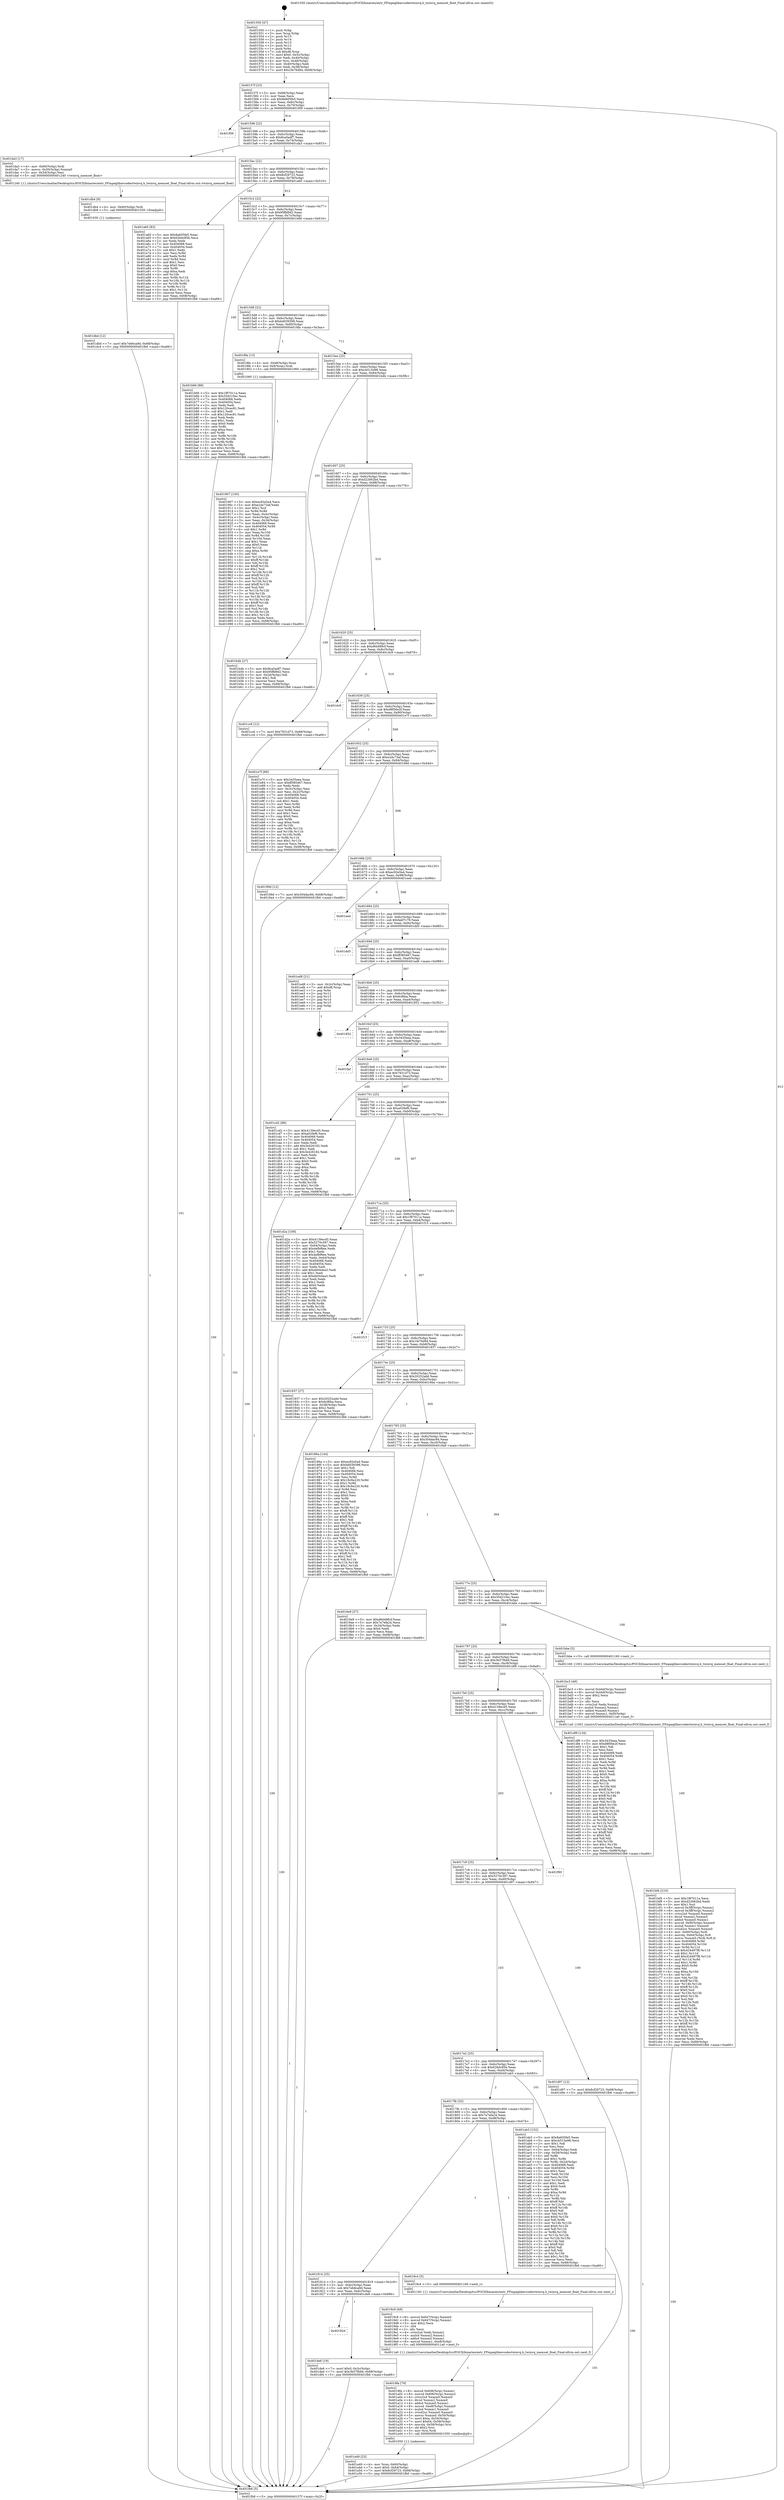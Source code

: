 digraph "0x401550" {
  label = "0x401550 (/mnt/c/Users/mathe/Desktop/tcc/POCII/binaries/extr_FFmpeglibavcodectwinvq.h_twinvq_memset_float_Final-ollvm.out::main(0))"
  labelloc = "t"
  node[shape=record]

  Entry [label="",width=0.3,height=0.3,shape=circle,fillcolor=black,style=filled]
  "0x40157f" [label="{
     0x40157f [23]\l
     | [instrs]\l
     &nbsp;&nbsp;0x40157f \<+3\>: mov -0x68(%rbp),%eax\l
     &nbsp;&nbsp;0x401582 \<+2\>: mov %eax,%ecx\l
     &nbsp;&nbsp;0x401584 \<+6\>: sub $0x8a605fe5,%ecx\l
     &nbsp;&nbsp;0x40158a \<+3\>: mov %eax,-0x6c(%rbp)\l
     &nbsp;&nbsp;0x40158d \<+3\>: mov %ecx,-0x70(%rbp)\l
     &nbsp;&nbsp;0x401590 \<+6\>: je 0000000000401f09 \<main+0x9b9\>\l
  }"]
  "0x401f09" [label="{
     0x401f09\l
  }", style=dashed]
  "0x401596" [label="{
     0x401596 [22]\l
     | [instrs]\l
     &nbsp;&nbsp;0x401596 \<+5\>: jmp 000000000040159b \<main+0x4b\>\l
     &nbsp;&nbsp;0x40159b \<+3\>: mov -0x6c(%rbp),%eax\l
     &nbsp;&nbsp;0x40159e \<+5\>: sub $0x8ca5adf7,%eax\l
     &nbsp;&nbsp;0x4015a3 \<+3\>: mov %eax,-0x74(%rbp)\l
     &nbsp;&nbsp;0x4015a6 \<+6\>: je 0000000000401da3 \<main+0x853\>\l
  }"]
  Exit [label="",width=0.3,height=0.3,shape=circle,fillcolor=black,style=filled,peripheries=2]
  "0x401da3" [label="{
     0x401da3 [17]\l
     | [instrs]\l
     &nbsp;&nbsp;0x401da3 \<+4\>: mov -0x60(%rbp),%rdi\l
     &nbsp;&nbsp;0x401da7 \<+5\>: movss -0x50(%rbp),%xmm0\l
     &nbsp;&nbsp;0x401dac \<+3\>: mov -0x54(%rbp),%esi\l
     &nbsp;&nbsp;0x401daf \<+5\>: call 0000000000401240 \<twinvq_memset_float\>\l
     | [calls]\l
     &nbsp;&nbsp;0x401240 \{1\} (/mnt/c/Users/mathe/Desktop/tcc/POCII/binaries/extr_FFmpeglibavcodectwinvq.h_twinvq_memset_float_Final-ollvm.out::twinvq_memset_float)\l
  }"]
  "0x4015ac" [label="{
     0x4015ac [22]\l
     | [instrs]\l
     &nbsp;&nbsp;0x4015ac \<+5\>: jmp 00000000004015b1 \<main+0x61\>\l
     &nbsp;&nbsp;0x4015b1 \<+3\>: mov -0x6c(%rbp),%eax\l
     &nbsp;&nbsp;0x4015b4 \<+5\>: sub $0x8cf29723,%eax\l
     &nbsp;&nbsp;0x4015b9 \<+3\>: mov %eax,-0x78(%rbp)\l
     &nbsp;&nbsp;0x4015bc \<+6\>: je 0000000000401a60 \<main+0x510\>\l
  }"]
  "0x40182d" [label="{
     0x40182d\l
  }", style=dashed]
  "0x401a60" [label="{
     0x401a60 [83]\l
     | [instrs]\l
     &nbsp;&nbsp;0x401a60 \<+5\>: mov $0x8a605fe5,%eax\l
     &nbsp;&nbsp;0x401a65 \<+5\>: mov $0x626dc85b,%ecx\l
     &nbsp;&nbsp;0x401a6a \<+2\>: xor %edx,%edx\l
     &nbsp;&nbsp;0x401a6c \<+7\>: mov 0x404068,%esi\l
     &nbsp;&nbsp;0x401a73 \<+7\>: mov 0x404054,%edi\l
     &nbsp;&nbsp;0x401a7a \<+3\>: sub $0x1,%edx\l
     &nbsp;&nbsp;0x401a7d \<+3\>: mov %esi,%r8d\l
     &nbsp;&nbsp;0x401a80 \<+3\>: add %edx,%r8d\l
     &nbsp;&nbsp;0x401a83 \<+4\>: imul %r8d,%esi\l
     &nbsp;&nbsp;0x401a87 \<+3\>: and $0x1,%esi\l
     &nbsp;&nbsp;0x401a8a \<+3\>: cmp $0x0,%esi\l
     &nbsp;&nbsp;0x401a8d \<+4\>: sete %r9b\l
     &nbsp;&nbsp;0x401a91 \<+3\>: cmp $0xa,%edi\l
     &nbsp;&nbsp;0x401a94 \<+4\>: setl %r10b\l
     &nbsp;&nbsp;0x401a98 \<+3\>: mov %r9b,%r11b\l
     &nbsp;&nbsp;0x401a9b \<+3\>: and %r10b,%r11b\l
     &nbsp;&nbsp;0x401a9e \<+3\>: xor %r10b,%r9b\l
     &nbsp;&nbsp;0x401aa1 \<+3\>: or %r9b,%r11b\l
     &nbsp;&nbsp;0x401aa4 \<+4\>: test $0x1,%r11b\l
     &nbsp;&nbsp;0x401aa8 \<+3\>: cmovne %ecx,%eax\l
     &nbsp;&nbsp;0x401aab \<+3\>: mov %eax,-0x68(%rbp)\l
     &nbsp;&nbsp;0x401aae \<+5\>: jmp 0000000000401fb6 \<main+0xa66\>\l
  }"]
  "0x4015c2" [label="{
     0x4015c2 [22]\l
     | [instrs]\l
     &nbsp;&nbsp;0x4015c2 \<+5\>: jmp 00000000004015c7 \<main+0x77\>\l
     &nbsp;&nbsp;0x4015c7 \<+3\>: mov -0x6c(%rbp),%eax\l
     &nbsp;&nbsp;0x4015ca \<+5\>: sub $0x95ffd9d2,%eax\l
     &nbsp;&nbsp;0x4015cf \<+3\>: mov %eax,-0x7c(%rbp)\l
     &nbsp;&nbsp;0x4015d2 \<+6\>: je 0000000000401b66 \<main+0x616\>\l
  }"]
  "0x401de6" [label="{
     0x401de6 [19]\l
     | [instrs]\l
     &nbsp;&nbsp;0x401de6 \<+7\>: movl $0x0,-0x3c(%rbp)\l
     &nbsp;&nbsp;0x401ded \<+7\>: movl $0x3b57fbb9,-0x68(%rbp)\l
     &nbsp;&nbsp;0x401df4 \<+5\>: jmp 0000000000401fb6 \<main+0xa66\>\l
  }"]
  "0x401b66" [label="{
     0x401b66 [88]\l
     | [instrs]\l
     &nbsp;&nbsp;0x401b66 \<+5\>: mov $0x1f87011a,%eax\l
     &nbsp;&nbsp;0x401b6b \<+5\>: mov $0x35d210ec,%ecx\l
     &nbsp;&nbsp;0x401b70 \<+7\>: mov 0x404068,%edx\l
     &nbsp;&nbsp;0x401b77 \<+7\>: mov 0x404054,%esi\l
     &nbsp;&nbsp;0x401b7e \<+2\>: mov %edx,%edi\l
     &nbsp;&nbsp;0x401b80 \<+6\>: add $0x120cec81,%edi\l
     &nbsp;&nbsp;0x401b86 \<+3\>: sub $0x1,%edi\l
     &nbsp;&nbsp;0x401b89 \<+6\>: sub $0x120cec81,%edi\l
     &nbsp;&nbsp;0x401b8f \<+3\>: imul %edi,%edx\l
     &nbsp;&nbsp;0x401b92 \<+3\>: and $0x1,%edx\l
     &nbsp;&nbsp;0x401b95 \<+3\>: cmp $0x0,%edx\l
     &nbsp;&nbsp;0x401b98 \<+4\>: sete %r8b\l
     &nbsp;&nbsp;0x401b9c \<+3\>: cmp $0xa,%esi\l
     &nbsp;&nbsp;0x401b9f \<+4\>: setl %r9b\l
     &nbsp;&nbsp;0x401ba3 \<+3\>: mov %r8b,%r10b\l
     &nbsp;&nbsp;0x401ba6 \<+3\>: and %r9b,%r10b\l
     &nbsp;&nbsp;0x401ba9 \<+3\>: xor %r9b,%r8b\l
     &nbsp;&nbsp;0x401bac \<+3\>: or %r8b,%r10b\l
     &nbsp;&nbsp;0x401baf \<+4\>: test $0x1,%r10b\l
     &nbsp;&nbsp;0x401bb3 \<+3\>: cmovne %ecx,%eax\l
     &nbsp;&nbsp;0x401bb6 \<+3\>: mov %eax,-0x68(%rbp)\l
     &nbsp;&nbsp;0x401bb9 \<+5\>: jmp 0000000000401fb6 \<main+0xa66\>\l
  }"]
  "0x4015d8" [label="{
     0x4015d8 [22]\l
     | [instrs]\l
     &nbsp;&nbsp;0x4015d8 \<+5\>: jmp 00000000004015dd \<main+0x8d\>\l
     &nbsp;&nbsp;0x4015dd \<+3\>: mov -0x6c(%rbp),%eax\l
     &nbsp;&nbsp;0x4015e0 \<+5\>: sub $0xbd039398,%eax\l
     &nbsp;&nbsp;0x4015e5 \<+3\>: mov %eax,-0x80(%rbp)\l
     &nbsp;&nbsp;0x4015e8 \<+6\>: je 00000000004018fa \<main+0x3aa\>\l
  }"]
  "0x401dbd" [label="{
     0x401dbd [12]\l
     | [instrs]\l
     &nbsp;&nbsp;0x401dbd \<+7\>: movl $0x7eb6ca9d,-0x68(%rbp)\l
     &nbsp;&nbsp;0x401dc4 \<+5\>: jmp 0000000000401fb6 \<main+0xa66\>\l
  }"]
  "0x4018fa" [label="{
     0x4018fa [13]\l
     | [instrs]\l
     &nbsp;&nbsp;0x4018fa \<+4\>: mov -0x48(%rbp),%rax\l
     &nbsp;&nbsp;0x4018fe \<+4\>: mov 0x8(%rax),%rdi\l
     &nbsp;&nbsp;0x401902 \<+5\>: call 0000000000401060 \<atoi@plt\>\l
     | [calls]\l
     &nbsp;&nbsp;0x401060 \{1\} (unknown)\l
  }"]
  "0x4015ee" [label="{
     0x4015ee [25]\l
     | [instrs]\l
     &nbsp;&nbsp;0x4015ee \<+5\>: jmp 00000000004015f3 \<main+0xa3\>\l
     &nbsp;&nbsp;0x4015f3 \<+3\>: mov -0x6c(%rbp),%eax\l
     &nbsp;&nbsp;0x4015f6 \<+5\>: sub $0xcb515e98,%eax\l
     &nbsp;&nbsp;0x4015fb \<+6\>: mov %eax,-0x84(%rbp)\l
     &nbsp;&nbsp;0x401601 \<+6\>: je 0000000000401b4b \<main+0x5fb\>\l
  }"]
  "0x401db4" [label="{
     0x401db4 [9]\l
     | [instrs]\l
     &nbsp;&nbsp;0x401db4 \<+4\>: mov -0x60(%rbp),%rdi\l
     &nbsp;&nbsp;0x401db8 \<+5\>: call 0000000000401030 \<free@plt\>\l
     | [calls]\l
     &nbsp;&nbsp;0x401030 \{1\} (unknown)\l
  }"]
  "0x401b4b" [label="{
     0x401b4b [27]\l
     | [instrs]\l
     &nbsp;&nbsp;0x401b4b \<+5\>: mov $0x8ca5adf7,%eax\l
     &nbsp;&nbsp;0x401b50 \<+5\>: mov $0x95ffd9d2,%ecx\l
     &nbsp;&nbsp;0x401b55 \<+3\>: mov -0x2d(%rbp),%dl\l
     &nbsp;&nbsp;0x401b58 \<+3\>: test $0x1,%dl\l
     &nbsp;&nbsp;0x401b5b \<+3\>: cmovne %ecx,%eax\l
     &nbsp;&nbsp;0x401b5e \<+3\>: mov %eax,-0x68(%rbp)\l
     &nbsp;&nbsp;0x401b61 \<+5\>: jmp 0000000000401fb6 \<main+0xa66\>\l
  }"]
  "0x401607" [label="{
     0x401607 [25]\l
     | [instrs]\l
     &nbsp;&nbsp;0x401607 \<+5\>: jmp 000000000040160c \<main+0xbc\>\l
     &nbsp;&nbsp;0x40160c \<+3\>: mov -0x6c(%rbp),%eax\l
     &nbsp;&nbsp;0x40160f \<+5\>: sub $0xd22662bd,%eax\l
     &nbsp;&nbsp;0x401614 \<+6\>: mov %eax,-0x88(%rbp)\l
     &nbsp;&nbsp;0x40161a \<+6\>: je 0000000000401cc6 \<main+0x776\>\l
  }"]
  "0x401bf4" [label="{
     0x401bf4 [210]\l
     | [instrs]\l
     &nbsp;&nbsp;0x401bf4 \<+5\>: mov $0x1f87011a,%ecx\l
     &nbsp;&nbsp;0x401bf9 \<+5\>: mov $0xd22662bd,%edx\l
     &nbsp;&nbsp;0x401bfe \<+3\>: mov $0x1,%sil\l
     &nbsp;&nbsp;0x401c01 \<+8\>: movsd 0x3ff(%rip),%xmm1\l
     &nbsp;&nbsp;0x401c09 \<+8\>: movsd 0x3ff(%rip),%xmm2\l
     &nbsp;&nbsp;0x401c11 \<+4\>: cvtss2sd %xmm0,%xmm0\l
     &nbsp;&nbsp;0x401c15 \<+4\>: divsd %xmm2,%xmm0\l
     &nbsp;&nbsp;0x401c19 \<+4\>: addsd %xmm0,%xmm1\l
     &nbsp;&nbsp;0x401c1d \<+8\>: movsd -0xf0(%rbp),%xmm0\l
     &nbsp;&nbsp;0x401c25 \<+4\>: mulsd %xmm1,%xmm0\l
     &nbsp;&nbsp;0x401c29 \<+4\>: cvtsd2ss %xmm0,%xmm0\l
     &nbsp;&nbsp;0x401c2d \<+4\>: mov -0x60(%rbp),%rdi\l
     &nbsp;&nbsp;0x401c31 \<+4\>: movslq -0x64(%rbp),%r8\l
     &nbsp;&nbsp;0x401c35 \<+6\>: movss %xmm0,(%rdi,%r8,4)\l
     &nbsp;&nbsp;0x401c3b \<+8\>: mov 0x404068,%r9d\l
     &nbsp;&nbsp;0x401c43 \<+8\>: mov 0x404054,%r10d\l
     &nbsp;&nbsp;0x401c4b \<+3\>: mov %r9d,%r11d\l
     &nbsp;&nbsp;0x401c4e \<+7\>: sub $0x424497f8,%r11d\l
     &nbsp;&nbsp;0x401c55 \<+4\>: sub $0x1,%r11d\l
     &nbsp;&nbsp;0x401c59 \<+7\>: add $0x424497f8,%r11d\l
     &nbsp;&nbsp;0x401c60 \<+4\>: imul %r11d,%r9d\l
     &nbsp;&nbsp;0x401c64 \<+4\>: and $0x1,%r9d\l
     &nbsp;&nbsp;0x401c68 \<+4\>: cmp $0x0,%r9d\l
     &nbsp;&nbsp;0x401c6c \<+3\>: sete %bl\l
     &nbsp;&nbsp;0x401c6f \<+4\>: cmp $0xa,%r10d\l
     &nbsp;&nbsp;0x401c73 \<+4\>: setl %r14b\l
     &nbsp;&nbsp;0x401c77 \<+3\>: mov %bl,%r15b\l
     &nbsp;&nbsp;0x401c7a \<+4\>: xor $0xff,%r15b\l
     &nbsp;&nbsp;0x401c7e \<+3\>: mov %r14b,%r12b\l
     &nbsp;&nbsp;0x401c81 \<+4\>: xor $0xff,%r12b\l
     &nbsp;&nbsp;0x401c85 \<+4\>: xor $0x0,%sil\l
     &nbsp;&nbsp;0x401c89 \<+3\>: mov %r15b,%r13b\l
     &nbsp;&nbsp;0x401c8c \<+4\>: and $0x0,%r13b\l
     &nbsp;&nbsp;0x401c90 \<+3\>: and %sil,%bl\l
     &nbsp;&nbsp;0x401c93 \<+3\>: mov %r12b,%dil\l
     &nbsp;&nbsp;0x401c96 \<+4\>: and $0x0,%dil\l
     &nbsp;&nbsp;0x401c9a \<+3\>: and %sil,%r14b\l
     &nbsp;&nbsp;0x401c9d \<+3\>: or %bl,%r13b\l
     &nbsp;&nbsp;0x401ca0 \<+3\>: or %r14b,%dil\l
     &nbsp;&nbsp;0x401ca3 \<+3\>: xor %dil,%r13b\l
     &nbsp;&nbsp;0x401ca6 \<+3\>: or %r12b,%r15b\l
     &nbsp;&nbsp;0x401ca9 \<+4\>: xor $0xff,%r15b\l
     &nbsp;&nbsp;0x401cad \<+4\>: or $0x0,%sil\l
     &nbsp;&nbsp;0x401cb1 \<+3\>: and %sil,%r15b\l
     &nbsp;&nbsp;0x401cb4 \<+3\>: or %r15b,%r13b\l
     &nbsp;&nbsp;0x401cb7 \<+4\>: test $0x1,%r13b\l
     &nbsp;&nbsp;0x401cbb \<+3\>: cmovne %edx,%ecx\l
     &nbsp;&nbsp;0x401cbe \<+3\>: mov %ecx,-0x68(%rbp)\l
     &nbsp;&nbsp;0x401cc1 \<+5\>: jmp 0000000000401fb6 \<main+0xa66\>\l
  }"]
  "0x401cc6" [label="{
     0x401cc6 [12]\l
     | [instrs]\l
     &nbsp;&nbsp;0x401cc6 \<+7\>: movl $0x7931d73,-0x68(%rbp)\l
     &nbsp;&nbsp;0x401ccd \<+5\>: jmp 0000000000401fb6 \<main+0xa66\>\l
  }"]
  "0x401620" [label="{
     0x401620 [25]\l
     | [instrs]\l
     &nbsp;&nbsp;0x401620 \<+5\>: jmp 0000000000401625 \<main+0xd5\>\l
     &nbsp;&nbsp;0x401625 \<+3\>: mov -0x6c(%rbp),%eax\l
     &nbsp;&nbsp;0x401628 \<+5\>: sub $0xd6d486cf,%eax\l
     &nbsp;&nbsp;0x40162d \<+6\>: mov %eax,-0x8c(%rbp)\l
     &nbsp;&nbsp;0x401633 \<+6\>: je 0000000000401dc9 \<main+0x879\>\l
  }"]
  "0x401bc3" [label="{
     0x401bc3 [49]\l
     | [instrs]\l
     &nbsp;&nbsp;0x401bc3 \<+8\>: movsd 0x44d(%rip),%xmm0\l
     &nbsp;&nbsp;0x401bcb \<+8\>: movsd 0x44d(%rip),%xmm1\l
     &nbsp;&nbsp;0x401bd3 \<+5\>: mov $0x2,%ecx\l
     &nbsp;&nbsp;0x401bd8 \<+1\>: cltd\l
     &nbsp;&nbsp;0x401bd9 \<+2\>: idiv %ecx\l
     &nbsp;&nbsp;0x401bdb \<+4\>: cvtsi2sd %edx,%xmm2\l
     &nbsp;&nbsp;0x401bdf \<+4\>: mulsd %xmm2,%xmm1\l
     &nbsp;&nbsp;0x401be3 \<+4\>: addsd %xmm0,%xmm1\l
     &nbsp;&nbsp;0x401be7 \<+8\>: movsd %xmm1,-0xf0(%rbp)\l
     &nbsp;&nbsp;0x401bef \<+5\>: call 00000000004011a0 \<next_f\>\l
     | [calls]\l
     &nbsp;&nbsp;0x4011a0 \{100\} (/mnt/c/Users/mathe/Desktop/tcc/POCII/binaries/extr_FFmpeglibavcodectwinvq.h_twinvq_memset_float_Final-ollvm.out::next_f)\l
  }"]
  "0x401dc9" [label="{
     0x401dc9\l
  }", style=dashed]
  "0x401639" [label="{
     0x401639 [25]\l
     | [instrs]\l
     &nbsp;&nbsp;0x401639 \<+5\>: jmp 000000000040163e \<main+0xee\>\l
     &nbsp;&nbsp;0x40163e \<+3\>: mov -0x6c(%rbp),%eax\l
     &nbsp;&nbsp;0x401641 \<+5\>: sub $0xd8f56e2f,%eax\l
     &nbsp;&nbsp;0x401646 \<+6\>: mov %eax,-0x90(%rbp)\l
     &nbsp;&nbsp;0x40164c \<+6\>: je 0000000000401e7f \<main+0x92f\>\l
  }"]
  "0x401a49" [label="{
     0x401a49 [23]\l
     | [instrs]\l
     &nbsp;&nbsp;0x401a49 \<+4\>: mov %rax,-0x60(%rbp)\l
     &nbsp;&nbsp;0x401a4d \<+7\>: movl $0x0,-0x64(%rbp)\l
     &nbsp;&nbsp;0x401a54 \<+7\>: movl $0x8cf29723,-0x68(%rbp)\l
     &nbsp;&nbsp;0x401a5b \<+5\>: jmp 0000000000401fb6 \<main+0xa66\>\l
  }"]
  "0x401e7f" [label="{
     0x401e7f [89]\l
     | [instrs]\l
     &nbsp;&nbsp;0x401e7f \<+5\>: mov $0x3435eea,%eax\l
     &nbsp;&nbsp;0x401e84 \<+5\>: mov $0xff385467,%ecx\l
     &nbsp;&nbsp;0x401e89 \<+2\>: xor %edx,%edx\l
     &nbsp;&nbsp;0x401e8b \<+3\>: mov -0x3c(%rbp),%esi\l
     &nbsp;&nbsp;0x401e8e \<+3\>: mov %esi,-0x2c(%rbp)\l
     &nbsp;&nbsp;0x401e91 \<+7\>: mov 0x404068,%esi\l
     &nbsp;&nbsp;0x401e98 \<+7\>: mov 0x404054,%edi\l
     &nbsp;&nbsp;0x401e9f \<+3\>: sub $0x1,%edx\l
     &nbsp;&nbsp;0x401ea2 \<+3\>: mov %esi,%r8d\l
     &nbsp;&nbsp;0x401ea5 \<+3\>: add %edx,%r8d\l
     &nbsp;&nbsp;0x401ea8 \<+4\>: imul %r8d,%esi\l
     &nbsp;&nbsp;0x401eac \<+3\>: and $0x1,%esi\l
     &nbsp;&nbsp;0x401eaf \<+3\>: cmp $0x0,%esi\l
     &nbsp;&nbsp;0x401eb2 \<+4\>: sete %r9b\l
     &nbsp;&nbsp;0x401eb6 \<+3\>: cmp $0xa,%edi\l
     &nbsp;&nbsp;0x401eb9 \<+4\>: setl %r10b\l
     &nbsp;&nbsp;0x401ebd \<+3\>: mov %r9b,%r11b\l
     &nbsp;&nbsp;0x401ec0 \<+3\>: and %r10b,%r11b\l
     &nbsp;&nbsp;0x401ec3 \<+3\>: xor %r10b,%r9b\l
     &nbsp;&nbsp;0x401ec6 \<+3\>: or %r9b,%r11b\l
     &nbsp;&nbsp;0x401ec9 \<+4\>: test $0x1,%r11b\l
     &nbsp;&nbsp;0x401ecd \<+3\>: cmovne %ecx,%eax\l
     &nbsp;&nbsp;0x401ed0 \<+3\>: mov %eax,-0x68(%rbp)\l
     &nbsp;&nbsp;0x401ed3 \<+5\>: jmp 0000000000401fb6 \<main+0xa66\>\l
  }"]
  "0x401652" [label="{
     0x401652 [25]\l
     | [instrs]\l
     &nbsp;&nbsp;0x401652 \<+5\>: jmp 0000000000401657 \<main+0x107\>\l
     &nbsp;&nbsp;0x401657 \<+3\>: mov -0x6c(%rbp),%eax\l
     &nbsp;&nbsp;0x40165a \<+5\>: sub $0xe2dc73af,%eax\l
     &nbsp;&nbsp;0x40165f \<+6\>: mov %eax,-0x94(%rbp)\l
     &nbsp;&nbsp;0x401665 \<+6\>: je 000000000040199d \<main+0x44d\>\l
  }"]
  "0x4019fa" [label="{
     0x4019fa [79]\l
     | [instrs]\l
     &nbsp;&nbsp;0x4019fa \<+8\>: movsd 0x606(%rip),%xmm1\l
     &nbsp;&nbsp;0x401a02 \<+8\>: movsd 0x606(%rip),%xmm2\l
     &nbsp;&nbsp;0x401a0a \<+4\>: cvtss2sd %xmm0,%xmm0\l
     &nbsp;&nbsp;0x401a0e \<+4\>: divsd %xmm2,%xmm0\l
     &nbsp;&nbsp;0x401a12 \<+4\>: addsd %xmm0,%xmm1\l
     &nbsp;&nbsp;0x401a16 \<+8\>: movsd -0xe8(%rbp),%xmm0\l
     &nbsp;&nbsp;0x401a1e \<+4\>: mulsd %xmm1,%xmm0\l
     &nbsp;&nbsp;0x401a22 \<+4\>: cvtsd2ss %xmm0,%xmm0\l
     &nbsp;&nbsp;0x401a26 \<+5\>: movss %xmm0,-0x50(%rbp)\l
     &nbsp;&nbsp;0x401a2b \<+7\>: movl $0xa,-0x54(%rbp)\l
     &nbsp;&nbsp;0x401a32 \<+7\>: movl $0x64,-0x58(%rbp)\l
     &nbsp;&nbsp;0x401a39 \<+4\>: movslq -0x58(%rbp),%rsi\l
     &nbsp;&nbsp;0x401a3d \<+4\>: shl $0x2,%rsi\l
     &nbsp;&nbsp;0x401a41 \<+3\>: mov %rsi,%rdi\l
     &nbsp;&nbsp;0x401a44 \<+5\>: call 0000000000401050 \<malloc@plt\>\l
     | [calls]\l
     &nbsp;&nbsp;0x401050 \{1\} (unknown)\l
  }"]
  "0x40199d" [label="{
     0x40199d [12]\l
     | [instrs]\l
     &nbsp;&nbsp;0x40199d \<+7\>: movl $0x304dac84,-0x68(%rbp)\l
     &nbsp;&nbsp;0x4019a4 \<+5\>: jmp 0000000000401fb6 \<main+0xa66\>\l
  }"]
  "0x40166b" [label="{
     0x40166b [25]\l
     | [instrs]\l
     &nbsp;&nbsp;0x40166b \<+5\>: jmp 0000000000401670 \<main+0x120\>\l
     &nbsp;&nbsp;0x401670 \<+3\>: mov -0x6c(%rbp),%eax\l
     &nbsp;&nbsp;0x401673 \<+5\>: sub $0xec92e5a4,%eax\l
     &nbsp;&nbsp;0x401678 \<+6\>: mov %eax,-0x98(%rbp)\l
     &nbsp;&nbsp;0x40167e \<+6\>: je 0000000000401eed \<main+0x99d\>\l
  }"]
  "0x4019c9" [label="{
     0x4019c9 [49]\l
     | [instrs]\l
     &nbsp;&nbsp;0x4019c9 \<+8\>: movsd 0x647(%rip),%xmm0\l
     &nbsp;&nbsp;0x4019d1 \<+8\>: movsd 0x647(%rip),%xmm1\l
     &nbsp;&nbsp;0x4019d9 \<+5\>: mov $0x2,%ecx\l
     &nbsp;&nbsp;0x4019de \<+1\>: cltd\l
     &nbsp;&nbsp;0x4019df \<+2\>: idiv %ecx\l
     &nbsp;&nbsp;0x4019e1 \<+4\>: cvtsi2sd %edx,%xmm2\l
     &nbsp;&nbsp;0x4019e5 \<+4\>: mulsd %xmm2,%xmm1\l
     &nbsp;&nbsp;0x4019e9 \<+4\>: addsd %xmm0,%xmm1\l
     &nbsp;&nbsp;0x4019ed \<+8\>: movsd %xmm1,-0xe8(%rbp)\l
     &nbsp;&nbsp;0x4019f5 \<+5\>: call 00000000004011a0 \<next_f\>\l
     | [calls]\l
     &nbsp;&nbsp;0x4011a0 \{1\} (/mnt/c/Users/mathe/Desktop/tcc/POCII/binaries/extr_FFmpeglibavcodectwinvq.h_twinvq_memset_float_Final-ollvm.out::next_f)\l
  }"]
  "0x401eed" [label="{
     0x401eed\l
  }", style=dashed]
  "0x401684" [label="{
     0x401684 [25]\l
     | [instrs]\l
     &nbsp;&nbsp;0x401684 \<+5\>: jmp 0000000000401689 \<main+0x139\>\l
     &nbsp;&nbsp;0x401689 \<+3\>: mov -0x6c(%rbp),%eax\l
     &nbsp;&nbsp;0x40168c \<+5\>: sub $0xfabf7c79,%eax\l
     &nbsp;&nbsp;0x401691 \<+6\>: mov %eax,-0x9c(%rbp)\l
     &nbsp;&nbsp;0x401697 \<+6\>: je 0000000000401dd5 \<main+0x885\>\l
  }"]
  "0x401814" [label="{
     0x401814 [25]\l
     | [instrs]\l
     &nbsp;&nbsp;0x401814 \<+5\>: jmp 0000000000401819 \<main+0x2c9\>\l
     &nbsp;&nbsp;0x401819 \<+3\>: mov -0x6c(%rbp),%eax\l
     &nbsp;&nbsp;0x40181c \<+5\>: sub $0x7eb6ca9d,%eax\l
     &nbsp;&nbsp;0x401821 \<+6\>: mov %eax,-0xdc(%rbp)\l
     &nbsp;&nbsp;0x401827 \<+6\>: je 0000000000401de6 \<main+0x896\>\l
  }"]
  "0x401dd5" [label="{
     0x401dd5\l
  }", style=dashed]
  "0x40169d" [label="{
     0x40169d [25]\l
     | [instrs]\l
     &nbsp;&nbsp;0x40169d \<+5\>: jmp 00000000004016a2 \<main+0x152\>\l
     &nbsp;&nbsp;0x4016a2 \<+3\>: mov -0x6c(%rbp),%eax\l
     &nbsp;&nbsp;0x4016a5 \<+5\>: sub $0xff385467,%eax\l
     &nbsp;&nbsp;0x4016aa \<+6\>: mov %eax,-0xa0(%rbp)\l
     &nbsp;&nbsp;0x4016b0 \<+6\>: je 0000000000401ed8 \<main+0x988\>\l
  }"]
  "0x4019c4" [label="{
     0x4019c4 [5]\l
     | [instrs]\l
     &nbsp;&nbsp;0x4019c4 \<+5\>: call 0000000000401160 \<next_i\>\l
     | [calls]\l
     &nbsp;&nbsp;0x401160 \{1\} (/mnt/c/Users/mathe/Desktop/tcc/POCII/binaries/extr_FFmpeglibavcodectwinvq.h_twinvq_memset_float_Final-ollvm.out::next_i)\l
  }"]
  "0x401ed8" [label="{
     0x401ed8 [21]\l
     | [instrs]\l
     &nbsp;&nbsp;0x401ed8 \<+3\>: mov -0x2c(%rbp),%eax\l
     &nbsp;&nbsp;0x401edb \<+7\>: add $0xd8,%rsp\l
     &nbsp;&nbsp;0x401ee2 \<+1\>: pop %rbx\l
     &nbsp;&nbsp;0x401ee3 \<+2\>: pop %r12\l
     &nbsp;&nbsp;0x401ee5 \<+2\>: pop %r13\l
     &nbsp;&nbsp;0x401ee7 \<+2\>: pop %r14\l
     &nbsp;&nbsp;0x401ee9 \<+2\>: pop %r15\l
     &nbsp;&nbsp;0x401eeb \<+1\>: pop %rbp\l
     &nbsp;&nbsp;0x401eec \<+1\>: ret\l
  }"]
  "0x4016b6" [label="{
     0x4016b6 [25]\l
     | [instrs]\l
     &nbsp;&nbsp;0x4016b6 \<+5\>: jmp 00000000004016bb \<main+0x16b\>\l
     &nbsp;&nbsp;0x4016bb \<+3\>: mov -0x6c(%rbp),%eax\l
     &nbsp;&nbsp;0x4016be \<+5\>: sub $0x6cf6ba,%eax\l
     &nbsp;&nbsp;0x4016c3 \<+6\>: mov %eax,-0xa4(%rbp)\l
     &nbsp;&nbsp;0x4016c9 \<+6\>: je 0000000000401852 \<main+0x302\>\l
  }"]
  "0x4017fb" [label="{
     0x4017fb [25]\l
     | [instrs]\l
     &nbsp;&nbsp;0x4017fb \<+5\>: jmp 0000000000401800 \<main+0x2b0\>\l
     &nbsp;&nbsp;0x401800 \<+3\>: mov -0x6c(%rbp),%eax\l
     &nbsp;&nbsp;0x401803 \<+5\>: sub $0x7a7efa24,%eax\l
     &nbsp;&nbsp;0x401808 \<+6\>: mov %eax,-0xd8(%rbp)\l
     &nbsp;&nbsp;0x40180e \<+6\>: je 00000000004019c4 \<main+0x474\>\l
  }"]
  "0x401852" [label="{
     0x401852\l
  }", style=dashed]
  "0x4016cf" [label="{
     0x4016cf [25]\l
     | [instrs]\l
     &nbsp;&nbsp;0x4016cf \<+5\>: jmp 00000000004016d4 \<main+0x184\>\l
     &nbsp;&nbsp;0x4016d4 \<+3\>: mov -0x6c(%rbp),%eax\l
     &nbsp;&nbsp;0x4016d7 \<+5\>: sub $0x3435eea,%eax\l
     &nbsp;&nbsp;0x4016dc \<+6\>: mov %eax,-0xa8(%rbp)\l
     &nbsp;&nbsp;0x4016e2 \<+6\>: je 0000000000401faf \<main+0xa5f\>\l
  }"]
  "0x401ab3" [label="{
     0x401ab3 [152]\l
     | [instrs]\l
     &nbsp;&nbsp;0x401ab3 \<+5\>: mov $0x8a605fe5,%eax\l
     &nbsp;&nbsp;0x401ab8 \<+5\>: mov $0xcb515e98,%ecx\l
     &nbsp;&nbsp;0x401abd \<+2\>: mov $0x1,%dl\l
     &nbsp;&nbsp;0x401abf \<+2\>: xor %esi,%esi\l
     &nbsp;&nbsp;0x401ac1 \<+3\>: mov -0x64(%rbp),%edi\l
     &nbsp;&nbsp;0x401ac4 \<+3\>: cmp -0x58(%rbp),%edi\l
     &nbsp;&nbsp;0x401ac7 \<+4\>: setl %r8b\l
     &nbsp;&nbsp;0x401acb \<+4\>: and $0x1,%r8b\l
     &nbsp;&nbsp;0x401acf \<+4\>: mov %r8b,-0x2d(%rbp)\l
     &nbsp;&nbsp;0x401ad3 \<+7\>: mov 0x404068,%edi\l
     &nbsp;&nbsp;0x401ada \<+8\>: mov 0x404054,%r9d\l
     &nbsp;&nbsp;0x401ae2 \<+3\>: sub $0x1,%esi\l
     &nbsp;&nbsp;0x401ae5 \<+3\>: mov %edi,%r10d\l
     &nbsp;&nbsp;0x401ae8 \<+3\>: add %esi,%r10d\l
     &nbsp;&nbsp;0x401aeb \<+4\>: imul %r10d,%edi\l
     &nbsp;&nbsp;0x401aef \<+3\>: and $0x1,%edi\l
     &nbsp;&nbsp;0x401af2 \<+3\>: cmp $0x0,%edi\l
     &nbsp;&nbsp;0x401af5 \<+4\>: sete %r8b\l
     &nbsp;&nbsp;0x401af9 \<+4\>: cmp $0xa,%r9d\l
     &nbsp;&nbsp;0x401afd \<+4\>: setl %r11b\l
     &nbsp;&nbsp;0x401b01 \<+3\>: mov %r8b,%bl\l
     &nbsp;&nbsp;0x401b04 \<+3\>: xor $0xff,%bl\l
     &nbsp;&nbsp;0x401b07 \<+3\>: mov %r11b,%r14b\l
     &nbsp;&nbsp;0x401b0a \<+4\>: xor $0xff,%r14b\l
     &nbsp;&nbsp;0x401b0e \<+3\>: xor $0x0,%dl\l
     &nbsp;&nbsp;0x401b11 \<+3\>: mov %bl,%r15b\l
     &nbsp;&nbsp;0x401b14 \<+4\>: and $0x0,%r15b\l
     &nbsp;&nbsp;0x401b18 \<+3\>: and %dl,%r8b\l
     &nbsp;&nbsp;0x401b1b \<+3\>: mov %r14b,%r12b\l
     &nbsp;&nbsp;0x401b1e \<+4\>: and $0x0,%r12b\l
     &nbsp;&nbsp;0x401b22 \<+3\>: and %dl,%r11b\l
     &nbsp;&nbsp;0x401b25 \<+3\>: or %r8b,%r15b\l
     &nbsp;&nbsp;0x401b28 \<+3\>: or %r11b,%r12b\l
     &nbsp;&nbsp;0x401b2b \<+3\>: xor %r12b,%r15b\l
     &nbsp;&nbsp;0x401b2e \<+3\>: or %r14b,%bl\l
     &nbsp;&nbsp;0x401b31 \<+3\>: xor $0xff,%bl\l
     &nbsp;&nbsp;0x401b34 \<+3\>: or $0x0,%dl\l
     &nbsp;&nbsp;0x401b37 \<+2\>: and %dl,%bl\l
     &nbsp;&nbsp;0x401b39 \<+3\>: or %bl,%r15b\l
     &nbsp;&nbsp;0x401b3c \<+4\>: test $0x1,%r15b\l
     &nbsp;&nbsp;0x401b40 \<+3\>: cmovne %ecx,%eax\l
     &nbsp;&nbsp;0x401b43 \<+3\>: mov %eax,-0x68(%rbp)\l
     &nbsp;&nbsp;0x401b46 \<+5\>: jmp 0000000000401fb6 \<main+0xa66\>\l
  }"]
  "0x401faf" [label="{
     0x401faf\l
  }", style=dashed]
  "0x4016e8" [label="{
     0x4016e8 [25]\l
     | [instrs]\l
     &nbsp;&nbsp;0x4016e8 \<+5\>: jmp 00000000004016ed \<main+0x19d\>\l
     &nbsp;&nbsp;0x4016ed \<+3\>: mov -0x6c(%rbp),%eax\l
     &nbsp;&nbsp;0x4016f0 \<+5\>: sub $0x7931d73,%eax\l
     &nbsp;&nbsp;0x4016f5 \<+6\>: mov %eax,-0xac(%rbp)\l
     &nbsp;&nbsp;0x4016fb \<+6\>: je 0000000000401cd2 \<main+0x782\>\l
  }"]
  "0x4017e2" [label="{
     0x4017e2 [25]\l
     | [instrs]\l
     &nbsp;&nbsp;0x4017e2 \<+5\>: jmp 00000000004017e7 \<main+0x297\>\l
     &nbsp;&nbsp;0x4017e7 \<+3\>: mov -0x6c(%rbp),%eax\l
     &nbsp;&nbsp;0x4017ea \<+5\>: sub $0x626dc85b,%eax\l
     &nbsp;&nbsp;0x4017ef \<+6\>: mov %eax,-0xd4(%rbp)\l
     &nbsp;&nbsp;0x4017f5 \<+6\>: je 0000000000401ab3 \<main+0x563\>\l
  }"]
  "0x401cd2" [label="{
     0x401cd2 [88]\l
     | [instrs]\l
     &nbsp;&nbsp;0x401cd2 \<+5\>: mov $0x4139ecd5,%eax\l
     &nbsp;&nbsp;0x401cd7 \<+5\>: mov $0xa02fef6,%ecx\l
     &nbsp;&nbsp;0x401cdc \<+7\>: mov 0x404068,%edx\l
     &nbsp;&nbsp;0x401ce3 \<+7\>: mov 0x404054,%esi\l
     &nbsp;&nbsp;0x401cea \<+2\>: mov %edx,%edi\l
     &nbsp;&nbsp;0x401cec \<+6\>: add $0x3e426182,%edi\l
     &nbsp;&nbsp;0x401cf2 \<+3\>: sub $0x1,%edi\l
     &nbsp;&nbsp;0x401cf5 \<+6\>: sub $0x3e426182,%edi\l
     &nbsp;&nbsp;0x401cfb \<+3\>: imul %edi,%edx\l
     &nbsp;&nbsp;0x401cfe \<+3\>: and $0x1,%edx\l
     &nbsp;&nbsp;0x401d01 \<+3\>: cmp $0x0,%edx\l
     &nbsp;&nbsp;0x401d04 \<+4\>: sete %r8b\l
     &nbsp;&nbsp;0x401d08 \<+3\>: cmp $0xa,%esi\l
     &nbsp;&nbsp;0x401d0b \<+4\>: setl %r9b\l
     &nbsp;&nbsp;0x401d0f \<+3\>: mov %r8b,%r10b\l
     &nbsp;&nbsp;0x401d12 \<+3\>: and %r9b,%r10b\l
     &nbsp;&nbsp;0x401d15 \<+3\>: xor %r9b,%r8b\l
     &nbsp;&nbsp;0x401d18 \<+3\>: or %r8b,%r10b\l
     &nbsp;&nbsp;0x401d1b \<+4\>: test $0x1,%r10b\l
     &nbsp;&nbsp;0x401d1f \<+3\>: cmovne %ecx,%eax\l
     &nbsp;&nbsp;0x401d22 \<+3\>: mov %eax,-0x68(%rbp)\l
     &nbsp;&nbsp;0x401d25 \<+5\>: jmp 0000000000401fb6 \<main+0xa66\>\l
  }"]
  "0x401701" [label="{
     0x401701 [25]\l
     | [instrs]\l
     &nbsp;&nbsp;0x401701 \<+5\>: jmp 0000000000401706 \<main+0x1b6\>\l
     &nbsp;&nbsp;0x401706 \<+3\>: mov -0x6c(%rbp),%eax\l
     &nbsp;&nbsp;0x401709 \<+5\>: sub $0xa02fef6,%eax\l
     &nbsp;&nbsp;0x40170e \<+6\>: mov %eax,-0xb0(%rbp)\l
     &nbsp;&nbsp;0x401714 \<+6\>: je 0000000000401d2a \<main+0x7da\>\l
  }"]
  "0x401d97" [label="{
     0x401d97 [12]\l
     | [instrs]\l
     &nbsp;&nbsp;0x401d97 \<+7\>: movl $0x8cf29723,-0x68(%rbp)\l
     &nbsp;&nbsp;0x401d9e \<+5\>: jmp 0000000000401fb6 \<main+0xa66\>\l
  }"]
  "0x401d2a" [label="{
     0x401d2a [109]\l
     | [instrs]\l
     &nbsp;&nbsp;0x401d2a \<+5\>: mov $0x4139ecd5,%eax\l
     &nbsp;&nbsp;0x401d2f \<+5\>: mov $0x5270c397,%ecx\l
     &nbsp;&nbsp;0x401d34 \<+3\>: mov -0x64(%rbp),%edx\l
     &nbsp;&nbsp;0x401d37 \<+6\>: add $0x4efbf6ee,%edx\l
     &nbsp;&nbsp;0x401d3d \<+3\>: add $0x1,%edx\l
     &nbsp;&nbsp;0x401d40 \<+6\>: sub $0x4efbf6ee,%edx\l
     &nbsp;&nbsp;0x401d46 \<+3\>: mov %edx,-0x64(%rbp)\l
     &nbsp;&nbsp;0x401d49 \<+7\>: mov 0x404068,%edx\l
     &nbsp;&nbsp;0x401d50 \<+7\>: mov 0x404054,%esi\l
     &nbsp;&nbsp;0x401d57 \<+2\>: mov %edx,%edi\l
     &nbsp;&nbsp;0x401d59 \<+6\>: add $0xeb044ea3,%edi\l
     &nbsp;&nbsp;0x401d5f \<+3\>: sub $0x1,%edi\l
     &nbsp;&nbsp;0x401d62 \<+6\>: sub $0xeb044ea3,%edi\l
     &nbsp;&nbsp;0x401d68 \<+3\>: imul %edi,%edx\l
     &nbsp;&nbsp;0x401d6b \<+3\>: and $0x1,%edx\l
     &nbsp;&nbsp;0x401d6e \<+3\>: cmp $0x0,%edx\l
     &nbsp;&nbsp;0x401d71 \<+4\>: sete %r8b\l
     &nbsp;&nbsp;0x401d75 \<+3\>: cmp $0xa,%esi\l
     &nbsp;&nbsp;0x401d78 \<+4\>: setl %r9b\l
     &nbsp;&nbsp;0x401d7c \<+3\>: mov %r8b,%r10b\l
     &nbsp;&nbsp;0x401d7f \<+3\>: and %r9b,%r10b\l
     &nbsp;&nbsp;0x401d82 \<+3\>: xor %r9b,%r8b\l
     &nbsp;&nbsp;0x401d85 \<+3\>: or %r8b,%r10b\l
     &nbsp;&nbsp;0x401d88 \<+4\>: test $0x1,%r10b\l
     &nbsp;&nbsp;0x401d8c \<+3\>: cmovne %ecx,%eax\l
     &nbsp;&nbsp;0x401d8f \<+3\>: mov %eax,-0x68(%rbp)\l
     &nbsp;&nbsp;0x401d92 \<+5\>: jmp 0000000000401fb6 \<main+0xa66\>\l
  }"]
  "0x40171a" [label="{
     0x40171a [25]\l
     | [instrs]\l
     &nbsp;&nbsp;0x40171a \<+5\>: jmp 000000000040171f \<main+0x1cf\>\l
     &nbsp;&nbsp;0x40171f \<+3\>: mov -0x6c(%rbp),%eax\l
     &nbsp;&nbsp;0x401722 \<+5\>: sub $0x1f87011a,%eax\l
     &nbsp;&nbsp;0x401727 \<+6\>: mov %eax,-0xb4(%rbp)\l
     &nbsp;&nbsp;0x40172d \<+6\>: je 0000000000401f15 \<main+0x9c5\>\l
  }"]
  "0x4017c9" [label="{
     0x4017c9 [25]\l
     | [instrs]\l
     &nbsp;&nbsp;0x4017c9 \<+5\>: jmp 00000000004017ce \<main+0x27e\>\l
     &nbsp;&nbsp;0x4017ce \<+3\>: mov -0x6c(%rbp),%eax\l
     &nbsp;&nbsp;0x4017d1 \<+5\>: sub $0x5270c397,%eax\l
     &nbsp;&nbsp;0x4017d6 \<+6\>: mov %eax,-0xd0(%rbp)\l
     &nbsp;&nbsp;0x4017dc \<+6\>: je 0000000000401d97 \<main+0x847\>\l
  }"]
  "0x401f15" [label="{
     0x401f15\l
  }", style=dashed]
  "0x401733" [label="{
     0x401733 [25]\l
     | [instrs]\l
     &nbsp;&nbsp;0x401733 \<+5\>: jmp 0000000000401738 \<main+0x1e8\>\l
     &nbsp;&nbsp;0x401738 \<+3\>: mov -0x6c(%rbp),%eax\l
     &nbsp;&nbsp;0x40173b \<+5\>: sub $0x1fe76d94,%eax\l
     &nbsp;&nbsp;0x401740 \<+6\>: mov %eax,-0xb8(%rbp)\l
     &nbsp;&nbsp;0x401746 \<+6\>: je 0000000000401837 \<main+0x2e7\>\l
  }"]
  "0x401f90" [label="{
     0x401f90\l
  }", style=dashed]
  "0x401837" [label="{
     0x401837 [27]\l
     | [instrs]\l
     &nbsp;&nbsp;0x401837 \<+5\>: mov $0x20252add,%eax\l
     &nbsp;&nbsp;0x40183c \<+5\>: mov $0x6cf6ba,%ecx\l
     &nbsp;&nbsp;0x401841 \<+3\>: mov -0x38(%rbp),%edx\l
     &nbsp;&nbsp;0x401844 \<+3\>: cmp $0x2,%edx\l
     &nbsp;&nbsp;0x401847 \<+3\>: cmovne %ecx,%eax\l
     &nbsp;&nbsp;0x40184a \<+3\>: mov %eax,-0x68(%rbp)\l
     &nbsp;&nbsp;0x40184d \<+5\>: jmp 0000000000401fb6 \<main+0xa66\>\l
  }"]
  "0x40174c" [label="{
     0x40174c [25]\l
     | [instrs]\l
     &nbsp;&nbsp;0x40174c \<+5\>: jmp 0000000000401751 \<main+0x201\>\l
     &nbsp;&nbsp;0x401751 \<+3\>: mov -0x6c(%rbp),%eax\l
     &nbsp;&nbsp;0x401754 \<+5\>: sub $0x20252add,%eax\l
     &nbsp;&nbsp;0x401759 \<+6\>: mov %eax,-0xbc(%rbp)\l
     &nbsp;&nbsp;0x40175f \<+6\>: je 000000000040186a \<main+0x31a\>\l
  }"]
  "0x401fb6" [label="{
     0x401fb6 [5]\l
     | [instrs]\l
     &nbsp;&nbsp;0x401fb6 \<+5\>: jmp 000000000040157f \<main+0x2f\>\l
  }"]
  "0x401550" [label="{
     0x401550 [47]\l
     | [instrs]\l
     &nbsp;&nbsp;0x401550 \<+1\>: push %rbp\l
     &nbsp;&nbsp;0x401551 \<+3\>: mov %rsp,%rbp\l
     &nbsp;&nbsp;0x401554 \<+2\>: push %r15\l
     &nbsp;&nbsp;0x401556 \<+2\>: push %r14\l
     &nbsp;&nbsp;0x401558 \<+2\>: push %r13\l
     &nbsp;&nbsp;0x40155a \<+2\>: push %r12\l
     &nbsp;&nbsp;0x40155c \<+1\>: push %rbx\l
     &nbsp;&nbsp;0x40155d \<+7\>: sub $0xd8,%rsp\l
     &nbsp;&nbsp;0x401564 \<+7\>: movl $0x0,-0x3c(%rbp)\l
     &nbsp;&nbsp;0x40156b \<+3\>: mov %edi,-0x40(%rbp)\l
     &nbsp;&nbsp;0x40156e \<+4\>: mov %rsi,-0x48(%rbp)\l
     &nbsp;&nbsp;0x401572 \<+3\>: mov -0x40(%rbp),%edi\l
     &nbsp;&nbsp;0x401575 \<+3\>: mov %edi,-0x38(%rbp)\l
     &nbsp;&nbsp;0x401578 \<+7\>: movl $0x1fe76d94,-0x68(%rbp)\l
  }"]
  "0x4017b0" [label="{
     0x4017b0 [25]\l
     | [instrs]\l
     &nbsp;&nbsp;0x4017b0 \<+5\>: jmp 00000000004017b5 \<main+0x265\>\l
     &nbsp;&nbsp;0x4017b5 \<+3\>: mov -0x6c(%rbp),%eax\l
     &nbsp;&nbsp;0x4017b8 \<+5\>: sub $0x4139ecd5,%eax\l
     &nbsp;&nbsp;0x4017bd \<+6\>: mov %eax,-0xcc(%rbp)\l
     &nbsp;&nbsp;0x4017c3 \<+6\>: je 0000000000401f90 \<main+0xa40\>\l
  }"]
  "0x40186a" [label="{
     0x40186a [144]\l
     | [instrs]\l
     &nbsp;&nbsp;0x40186a \<+5\>: mov $0xec92e5a4,%eax\l
     &nbsp;&nbsp;0x40186f \<+5\>: mov $0xbd039398,%ecx\l
     &nbsp;&nbsp;0x401874 \<+2\>: mov $0x1,%dl\l
     &nbsp;&nbsp;0x401876 \<+7\>: mov 0x404068,%esi\l
     &nbsp;&nbsp;0x40187d \<+7\>: mov 0x404054,%edi\l
     &nbsp;&nbsp;0x401884 \<+3\>: mov %esi,%r8d\l
     &nbsp;&nbsp;0x401887 \<+7\>: add $0x18c9a220,%r8d\l
     &nbsp;&nbsp;0x40188e \<+4\>: sub $0x1,%r8d\l
     &nbsp;&nbsp;0x401892 \<+7\>: sub $0x18c9a220,%r8d\l
     &nbsp;&nbsp;0x401899 \<+4\>: imul %r8d,%esi\l
     &nbsp;&nbsp;0x40189d \<+3\>: and $0x1,%esi\l
     &nbsp;&nbsp;0x4018a0 \<+3\>: cmp $0x0,%esi\l
     &nbsp;&nbsp;0x4018a3 \<+4\>: sete %r9b\l
     &nbsp;&nbsp;0x4018a7 \<+3\>: cmp $0xa,%edi\l
     &nbsp;&nbsp;0x4018aa \<+4\>: setl %r10b\l
     &nbsp;&nbsp;0x4018ae \<+3\>: mov %r9b,%r11b\l
     &nbsp;&nbsp;0x4018b1 \<+4\>: xor $0xff,%r11b\l
     &nbsp;&nbsp;0x4018b5 \<+3\>: mov %r10b,%bl\l
     &nbsp;&nbsp;0x4018b8 \<+3\>: xor $0xff,%bl\l
     &nbsp;&nbsp;0x4018bb \<+3\>: xor $0x1,%dl\l
     &nbsp;&nbsp;0x4018be \<+3\>: mov %r11b,%r14b\l
     &nbsp;&nbsp;0x4018c1 \<+4\>: and $0xff,%r14b\l
     &nbsp;&nbsp;0x4018c5 \<+3\>: and %dl,%r9b\l
     &nbsp;&nbsp;0x4018c8 \<+3\>: mov %bl,%r15b\l
     &nbsp;&nbsp;0x4018cb \<+4\>: and $0xff,%r15b\l
     &nbsp;&nbsp;0x4018cf \<+3\>: and %dl,%r10b\l
     &nbsp;&nbsp;0x4018d2 \<+3\>: or %r9b,%r14b\l
     &nbsp;&nbsp;0x4018d5 \<+3\>: or %r10b,%r15b\l
     &nbsp;&nbsp;0x4018d8 \<+3\>: xor %r15b,%r14b\l
     &nbsp;&nbsp;0x4018db \<+3\>: or %bl,%r11b\l
     &nbsp;&nbsp;0x4018de \<+4\>: xor $0xff,%r11b\l
     &nbsp;&nbsp;0x4018e2 \<+3\>: or $0x1,%dl\l
     &nbsp;&nbsp;0x4018e5 \<+3\>: and %dl,%r11b\l
     &nbsp;&nbsp;0x4018e8 \<+3\>: or %r11b,%r14b\l
     &nbsp;&nbsp;0x4018eb \<+4\>: test $0x1,%r14b\l
     &nbsp;&nbsp;0x4018ef \<+3\>: cmovne %ecx,%eax\l
     &nbsp;&nbsp;0x4018f2 \<+3\>: mov %eax,-0x68(%rbp)\l
     &nbsp;&nbsp;0x4018f5 \<+5\>: jmp 0000000000401fb6 \<main+0xa66\>\l
  }"]
  "0x401765" [label="{
     0x401765 [25]\l
     | [instrs]\l
     &nbsp;&nbsp;0x401765 \<+5\>: jmp 000000000040176a \<main+0x21a\>\l
     &nbsp;&nbsp;0x40176a \<+3\>: mov -0x6c(%rbp),%eax\l
     &nbsp;&nbsp;0x40176d \<+5\>: sub $0x304dac84,%eax\l
     &nbsp;&nbsp;0x401772 \<+6\>: mov %eax,-0xc0(%rbp)\l
     &nbsp;&nbsp;0x401778 \<+6\>: je 00000000004019a9 \<main+0x459\>\l
  }"]
  "0x401907" [label="{
     0x401907 [150]\l
     | [instrs]\l
     &nbsp;&nbsp;0x401907 \<+5\>: mov $0xec92e5a4,%ecx\l
     &nbsp;&nbsp;0x40190c \<+5\>: mov $0xe2dc73af,%edx\l
     &nbsp;&nbsp;0x401911 \<+3\>: mov $0x1,%sil\l
     &nbsp;&nbsp;0x401914 \<+3\>: xor %r8d,%r8d\l
     &nbsp;&nbsp;0x401917 \<+3\>: mov %eax,-0x4c(%rbp)\l
     &nbsp;&nbsp;0x40191a \<+3\>: mov -0x4c(%rbp),%eax\l
     &nbsp;&nbsp;0x40191d \<+3\>: mov %eax,-0x34(%rbp)\l
     &nbsp;&nbsp;0x401920 \<+7\>: mov 0x404068,%eax\l
     &nbsp;&nbsp;0x401927 \<+8\>: mov 0x404054,%r9d\l
     &nbsp;&nbsp;0x40192f \<+4\>: sub $0x1,%r8d\l
     &nbsp;&nbsp;0x401933 \<+3\>: mov %eax,%r10d\l
     &nbsp;&nbsp;0x401936 \<+3\>: add %r8d,%r10d\l
     &nbsp;&nbsp;0x401939 \<+4\>: imul %r10d,%eax\l
     &nbsp;&nbsp;0x40193d \<+3\>: and $0x1,%eax\l
     &nbsp;&nbsp;0x401940 \<+3\>: cmp $0x0,%eax\l
     &nbsp;&nbsp;0x401943 \<+4\>: sete %r11b\l
     &nbsp;&nbsp;0x401947 \<+4\>: cmp $0xa,%r9d\l
     &nbsp;&nbsp;0x40194b \<+3\>: setl %bl\l
     &nbsp;&nbsp;0x40194e \<+3\>: mov %r11b,%r14b\l
     &nbsp;&nbsp;0x401951 \<+4\>: xor $0xff,%r14b\l
     &nbsp;&nbsp;0x401955 \<+3\>: mov %bl,%r15b\l
     &nbsp;&nbsp;0x401958 \<+4\>: xor $0xff,%r15b\l
     &nbsp;&nbsp;0x40195c \<+4\>: xor $0x1,%sil\l
     &nbsp;&nbsp;0x401960 \<+3\>: mov %r14b,%r12b\l
     &nbsp;&nbsp;0x401963 \<+4\>: and $0xff,%r12b\l
     &nbsp;&nbsp;0x401967 \<+3\>: and %sil,%r11b\l
     &nbsp;&nbsp;0x40196a \<+3\>: mov %r15b,%r13b\l
     &nbsp;&nbsp;0x40196d \<+4\>: and $0xff,%r13b\l
     &nbsp;&nbsp;0x401971 \<+3\>: and %sil,%bl\l
     &nbsp;&nbsp;0x401974 \<+3\>: or %r11b,%r12b\l
     &nbsp;&nbsp;0x401977 \<+3\>: or %bl,%r13b\l
     &nbsp;&nbsp;0x40197a \<+3\>: xor %r13b,%r12b\l
     &nbsp;&nbsp;0x40197d \<+3\>: or %r15b,%r14b\l
     &nbsp;&nbsp;0x401980 \<+4\>: xor $0xff,%r14b\l
     &nbsp;&nbsp;0x401984 \<+4\>: or $0x1,%sil\l
     &nbsp;&nbsp;0x401988 \<+3\>: and %sil,%r14b\l
     &nbsp;&nbsp;0x40198b \<+3\>: or %r14b,%r12b\l
     &nbsp;&nbsp;0x40198e \<+4\>: test $0x1,%r12b\l
     &nbsp;&nbsp;0x401992 \<+3\>: cmovne %edx,%ecx\l
     &nbsp;&nbsp;0x401995 \<+3\>: mov %ecx,-0x68(%rbp)\l
     &nbsp;&nbsp;0x401998 \<+5\>: jmp 0000000000401fb6 \<main+0xa66\>\l
  }"]
  "0x401df9" [label="{
     0x401df9 [134]\l
     | [instrs]\l
     &nbsp;&nbsp;0x401df9 \<+5\>: mov $0x3435eea,%eax\l
     &nbsp;&nbsp;0x401dfe \<+5\>: mov $0xd8f56e2f,%ecx\l
     &nbsp;&nbsp;0x401e03 \<+2\>: mov $0x1,%dl\l
     &nbsp;&nbsp;0x401e05 \<+2\>: xor %esi,%esi\l
     &nbsp;&nbsp;0x401e07 \<+7\>: mov 0x404068,%edi\l
     &nbsp;&nbsp;0x401e0e \<+8\>: mov 0x404054,%r8d\l
     &nbsp;&nbsp;0x401e16 \<+3\>: sub $0x1,%esi\l
     &nbsp;&nbsp;0x401e19 \<+3\>: mov %edi,%r9d\l
     &nbsp;&nbsp;0x401e1c \<+3\>: add %esi,%r9d\l
     &nbsp;&nbsp;0x401e1f \<+4\>: imul %r9d,%edi\l
     &nbsp;&nbsp;0x401e23 \<+3\>: and $0x1,%edi\l
     &nbsp;&nbsp;0x401e26 \<+3\>: cmp $0x0,%edi\l
     &nbsp;&nbsp;0x401e29 \<+4\>: sete %r10b\l
     &nbsp;&nbsp;0x401e2d \<+4\>: cmp $0xa,%r8d\l
     &nbsp;&nbsp;0x401e31 \<+4\>: setl %r11b\l
     &nbsp;&nbsp;0x401e35 \<+3\>: mov %r10b,%bl\l
     &nbsp;&nbsp;0x401e38 \<+3\>: xor $0xff,%bl\l
     &nbsp;&nbsp;0x401e3b \<+3\>: mov %r11b,%r14b\l
     &nbsp;&nbsp;0x401e3e \<+4\>: xor $0xff,%r14b\l
     &nbsp;&nbsp;0x401e42 \<+3\>: xor $0x0,%dl\l
     &nbsp;&nbsp;0x401e45 \<+3\>: mov %bl,%r15b\l
     &nbsp;&nbsp;0x401e48 \<+4\>: and $0x0,%r15b\l
     &nbsp;&nbsp;0x401e4c \<+3\>: and %dl,%r10b\l
     &nbsp;&nbsp;0x401e4f \<+3\>: mov %r14b,%r12b\l
     &nbsp;&nbsp;0x401e52 \<+4\>: and $0x0,%r12b\l
     &nbsp;&nbsp;0x401e56 \<+3\>: and %dl,%r11b\l
     &nbsp;&nbsp;0x401e59 \<+3\>: or %r10b,%r15b\l
     &nbsp;&nbsp;0x401e5c \<+3\>: or %r11b,%r12b\l
     &nbsp;&nbsp;0x401e5f \<+3\>: xor %r12b,%r15b\l
     &nbsp;&nbsp;0x401e62 \<+3\>: or %r14b,%bl\l
     &nbsp;&nbsp;0x401e65 \<+3\>: xor $0xff,%bl\l
     &nbsp;&nbsp;0x401e68 \<+3\>: or $0x0,%dl\l
     &nbsp;&nbsp;0x401e6b \<+2\>: and %dl,%bl\l
     &nbsp;&nbsp;0x401e6d \<+3\>: or %bl,%r15b\l
     &nbsp;&nbsp;0x401e70 \<+4\>: test $0x1,%r15b\l
     &nbsp;&nbsp;0x401e74 \<+3\>: cmovne %ecx,%eax\l
     &nbsp;&nbsp;0x401e77 \<+3\>: mov %eax,-0x68(%rbp)\l
     &nbsp;&nbsp;0x401e7a \<+5\>: jmp 0000000000401fb6 \<main+0xa66\>\l
  }"]
  "0x4019a9" [label="{
     0x4019a9 [27]\l
     | [instrs]\l
     &nbsp;&nbsp;0x4019a9 \<+5\>: mov $0xd6d486cf,%eax\l
     &nbsp;&nbsp;0x4019ae \<+5\>: mov $0x7a7efa24,%ecx\l
     &nbsp;&nbsp;0x4019b3 \<+3\>: mov -0x34(%rbp),%edx\l
     &nbsp;&nbsp;0x4019b6 \<+3\>: cmp $0x0,%edx\l
     &nbsp;&nbsp;0x4019b9 \<+3\>: cmove %ecx,%eax\l
     &nbsp;&nbsp;0x4019bc \<+3\>: mov %eax,-0x68(%rbp)\l
     &nbsp;&nbsp;0x4019bf \<+5\>: jmp 0000000000401fb6 \<main+0xa66\>\l
  }"]
  "0x40177e" [label="{
     0x40177e [25]\l
     | [instrs]\l
     &nbsp;&nbsp;0x40177e \<+5\>: jmp 0000000000401783 \<main+0x233\>\l
     &nbsp;&nbsp;0x401783 \<+3\>: mov -0x6c(%rbp),%eax\l
     &nbsp;&nbsp;0x401786 \<+5\>: sub $0x35d210ec,%eax\l
     &nbsp;&nbsp;0x40178b \<+6\>: mov %eax,-0xc4(%rbp)\l
     &nbsp;&nbsp;0x401791 \<+6\>: je 0000000000401bbe \<main+0x66e\>\l
  }"]
  "0x401797" [label="{
     0x401797 [25]\l
     | [instrs]\l
     &nbsp;&nbsp;0x401797 \<+5\>: jmp 000000000040179c \<main+0x24c\>\l
     &nbsp;&nbsp;0x40179c \<+3\>: mov -0x6c(%rbp),%eax\l
     &nbsp;&nbsp;0x40179f \<+5\>: sub $0x3b57fbb9,%eax\l
     &nbsp;&nbsp;0x4017a4 \<+6\>: mov %eax,-0xc8(%rbp)\l
     &nbsp;&nbsp;0x4017aa \<+6\>: je 0000000000401df9 \<main+0x8a9\>\l
  }"]
  "0x401bbe" [label="{
     0x401bbe [5]\l
     | [instrs]\l
     &nbsp;&nbsp;0x401bbe \<+5\>: call 0000000000401160 \<next_i\>\l
     | [calls]\l
     &nbsp;&nbsp;0x401160 \{100\} (/mnt/c/Users/mathe/Desktop/tcc/POCII/binaries/extr_FFmpeglibavcodectwinvq.h_twinvq_memset_float_Final-ollvm.out::next_i)\l
  }"]
  Entry -> "0x401550" [label=" 1"]
  "0x40157f" -> "0x401f09" [label=" 0"]
  "0x40157f" -> "0x401596" [label=" 914"]
  "0x401ed8" -> Exit [label=" 1"]
  "0x401596" -> "0x401da3" [label=" 1"]
  "0x401596" -> "0x4015ac" [label=" 913"]
  "0x401e7f" -> "0x401fb6" [label=" 1"]
  "0x4015ac" -> "0x401a60" [label=" 101"]
  "0x4015ac" -> "0x4015c2" [label=" 812"]
  "0x401df9" -> "0x401fb6" [label=" 1"]
  "0x4015c2" -> "0x401b66" [label=" 100"]
  "0x4015c2" -> "0x4015d8" [label=" 712"]
  "0x401de6" -> "0x401fb6" [label=" 1"]
  "0x4015d8" -> "0x4018fa" [label=" 1"]
  "0x4015d8" -> "0x4015ee" [label=" 711"]
  "0x401814" -> "0x401de6" [label=" 1"]
  "0x4015ee" -> "0x401b4b" [label=" 101"]
  "0x4015ee" -> "0x401607" [label=" 610"]
  "0x401814" -> "0x40182d" [label=" 0"]
  "0x401607" -> "0x401cc6" [label=" 100"]
  "0x401607" -> "0x401620" [label=" 510"]
  "0x401dbd" -> "0x401fb6" [label=" 1"]
  "0x401620" -> "0x401dc9" [label=" 0"]
  "0x401620" -> "0x401639" [label=" 510"]
  "0x401db4" -> "0x401dbd" [label=" 1"]
  "0x401639" -> "0x401e7f" [label=" 1"]
  "0x401639" -> "0x401652" [label=" 509"]
  "0x401da3" -> "0x401db4" [label=" 1"]
  "0x401652" -> "0x40199d" [label=" 1"]
  "0x401652" -> "0x40166b" [label=" 508"]
  "0x401d97" -> "0x401fb6" [label=" 100"]
  "0x40166b" -> "0x401eed" [label=" 0"]
  "0x40166b" -> "0x401684" [label=" 508"]
  "0x401d2a" -> "0x401fb6" [label=" 100"]
  "0x401684" -> "0x401dd5" [label=" 0"]
  "0x401684" -> "0x40169d" [label=" 508"]
  "0x401cd2" -> "0x401fb6" [label=" 100"]
  "0x40169d" -> "0x401ed8" [label=" 1"]
  "0x40169d" -> "0x4016b6" [label=" 507"]
  "0x401cc6" -> "0x401fb6" [label=" 100"]
  "0x4016b6" -> "0x401852" [label=" 0"]
  "0x4016b6" -> "0x4016cf" [label=" 507"]
  "0x401bc3" -> "0x401bf4" [label=" 100"]
  "0x4016cf" -> "0x401faf" [label=" 0"]
  "0x4016cf" -> "0x4016e8" [label=" 507"]
  "0x401bbe" -> "0x401bc3" [label=" 100"]
  "0x4016e8" -> "0x401cd2" [label=" 100"]
  "0x4016e8" -> "0x401701" [label=" 407"]
  "0x401b4b" -> "0x401fb6" [label=" 101"]
  "0x401701" -> "0x401d2a" [label=" 100"]
  "0x401701" -> "0x40171a" [label=" 307"]
  "0x401ab3" -> "0x401fb6" [label=" 101"]
  "0x40171a" -> "0x401f15" [label=" 0"]
  "0x40171a" -> "0x401733" [label=" 307"]
  "0x401a49" -> "0x401fb6" [label=" 1"]
  "0x401733" -> "0x401837" [label=" 1"]
  "0x401733" -> "0x40174c" [label=" 306"]
  "0x401837" -> "0x401fb6" [label=" 1"]
  "0x401550" -> "0x40157f" [label=" 1"]
  "0x401fb6" -> "0x40157f" [label=" 913"]
  "0x4019fa" -> "0x401a49" [label=" 1"]
  "0x40174c" -> "0x40186a" [label=" 1"]
  "0x40174c" -> "0x401765" [label=" 305"]
  "0x40186a" -> "0x401fb6" [label=" 1"]
  "0x4018fa" -> "0x401907" [label=" 1"]
  "0x401907" -> "0x401fb6" [label=" 1"]
  "0x40199d" -> "0x401fb6" [label=" 1"]
  "0x4019c4" -> "0x4019c9" [label=" 1"]
  "0x401765" -> "0x4019a9" [label=" 1"]
  "0x401765" -> "0x40177e" [label=" 304"]
  "0x4019a9" -> "0x401fb6" [label=" 1"]
  "0x4017fb" -> "0x401814" [label=" 1"]
  "0x40177e" -> "0x401bbe" [label=" 100"]
  "0x40177e" -> "0x401797" [label=" 204"]
  "0x4017fb" -> "0x4019c4" [label=" 1"]
  "0x401797" -> "0x401df9" [label=" 1"]
  "0x401797" -> "0x4017b0" [label=" 203"]
  "0x4019c9" -> "0x4019fa" [label=" 1"]
  "0x4017b0" -> "0x401f90" [label=" 0"]
  "0x4017b0" -> "0x4017c9" [label=" 203"]
  "0x401a60" -> "0x401fb6" [label=" 101"]
  "0x4017c9" -> "0x401d97" [label=" 100"]
  "0x4017c9" -> "0x4017e2" [label=" 103"]
  "0x401b66" -> "0x401fb6" [label=" 100"]
  "0x4017e2" -> "0x401ab3" [label=" 101"]
  "0x4017e2" -> "0x4017fb" [label=" 2"]
  "0x401bf4" -> "0x401fb6" [label=" 100"]
}
